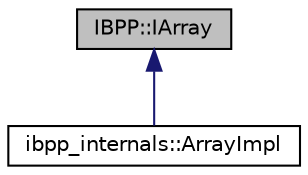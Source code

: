 digraph "IBPP::IArray"
{
 // LATEX_PDF_SIZE
  edge [fontname="Helvetica",fontsize="10",labelfontname="Helvetica",labelfontsize="10"];
  node [fontname="Helvetica",fontsize="10",shape=record];
  Node1 [label="IBPP::IArray",height=0.2,width=0.4,color="black", fillcolor="grey75", style="filled", fontcolor="black",tooltip=" "];
  Node1 -> Node2 [dir="back",color="midnightblue",fontsize="10",style="solid"];
  Node2 [label="ibpp_internals::ArrayImpl",height=0.2,width=0.4,color="black", fillcolor="white", style="filled",URL="$classibpp__internals_1_1ArrayImpl.html",tooltip=" "];
}
